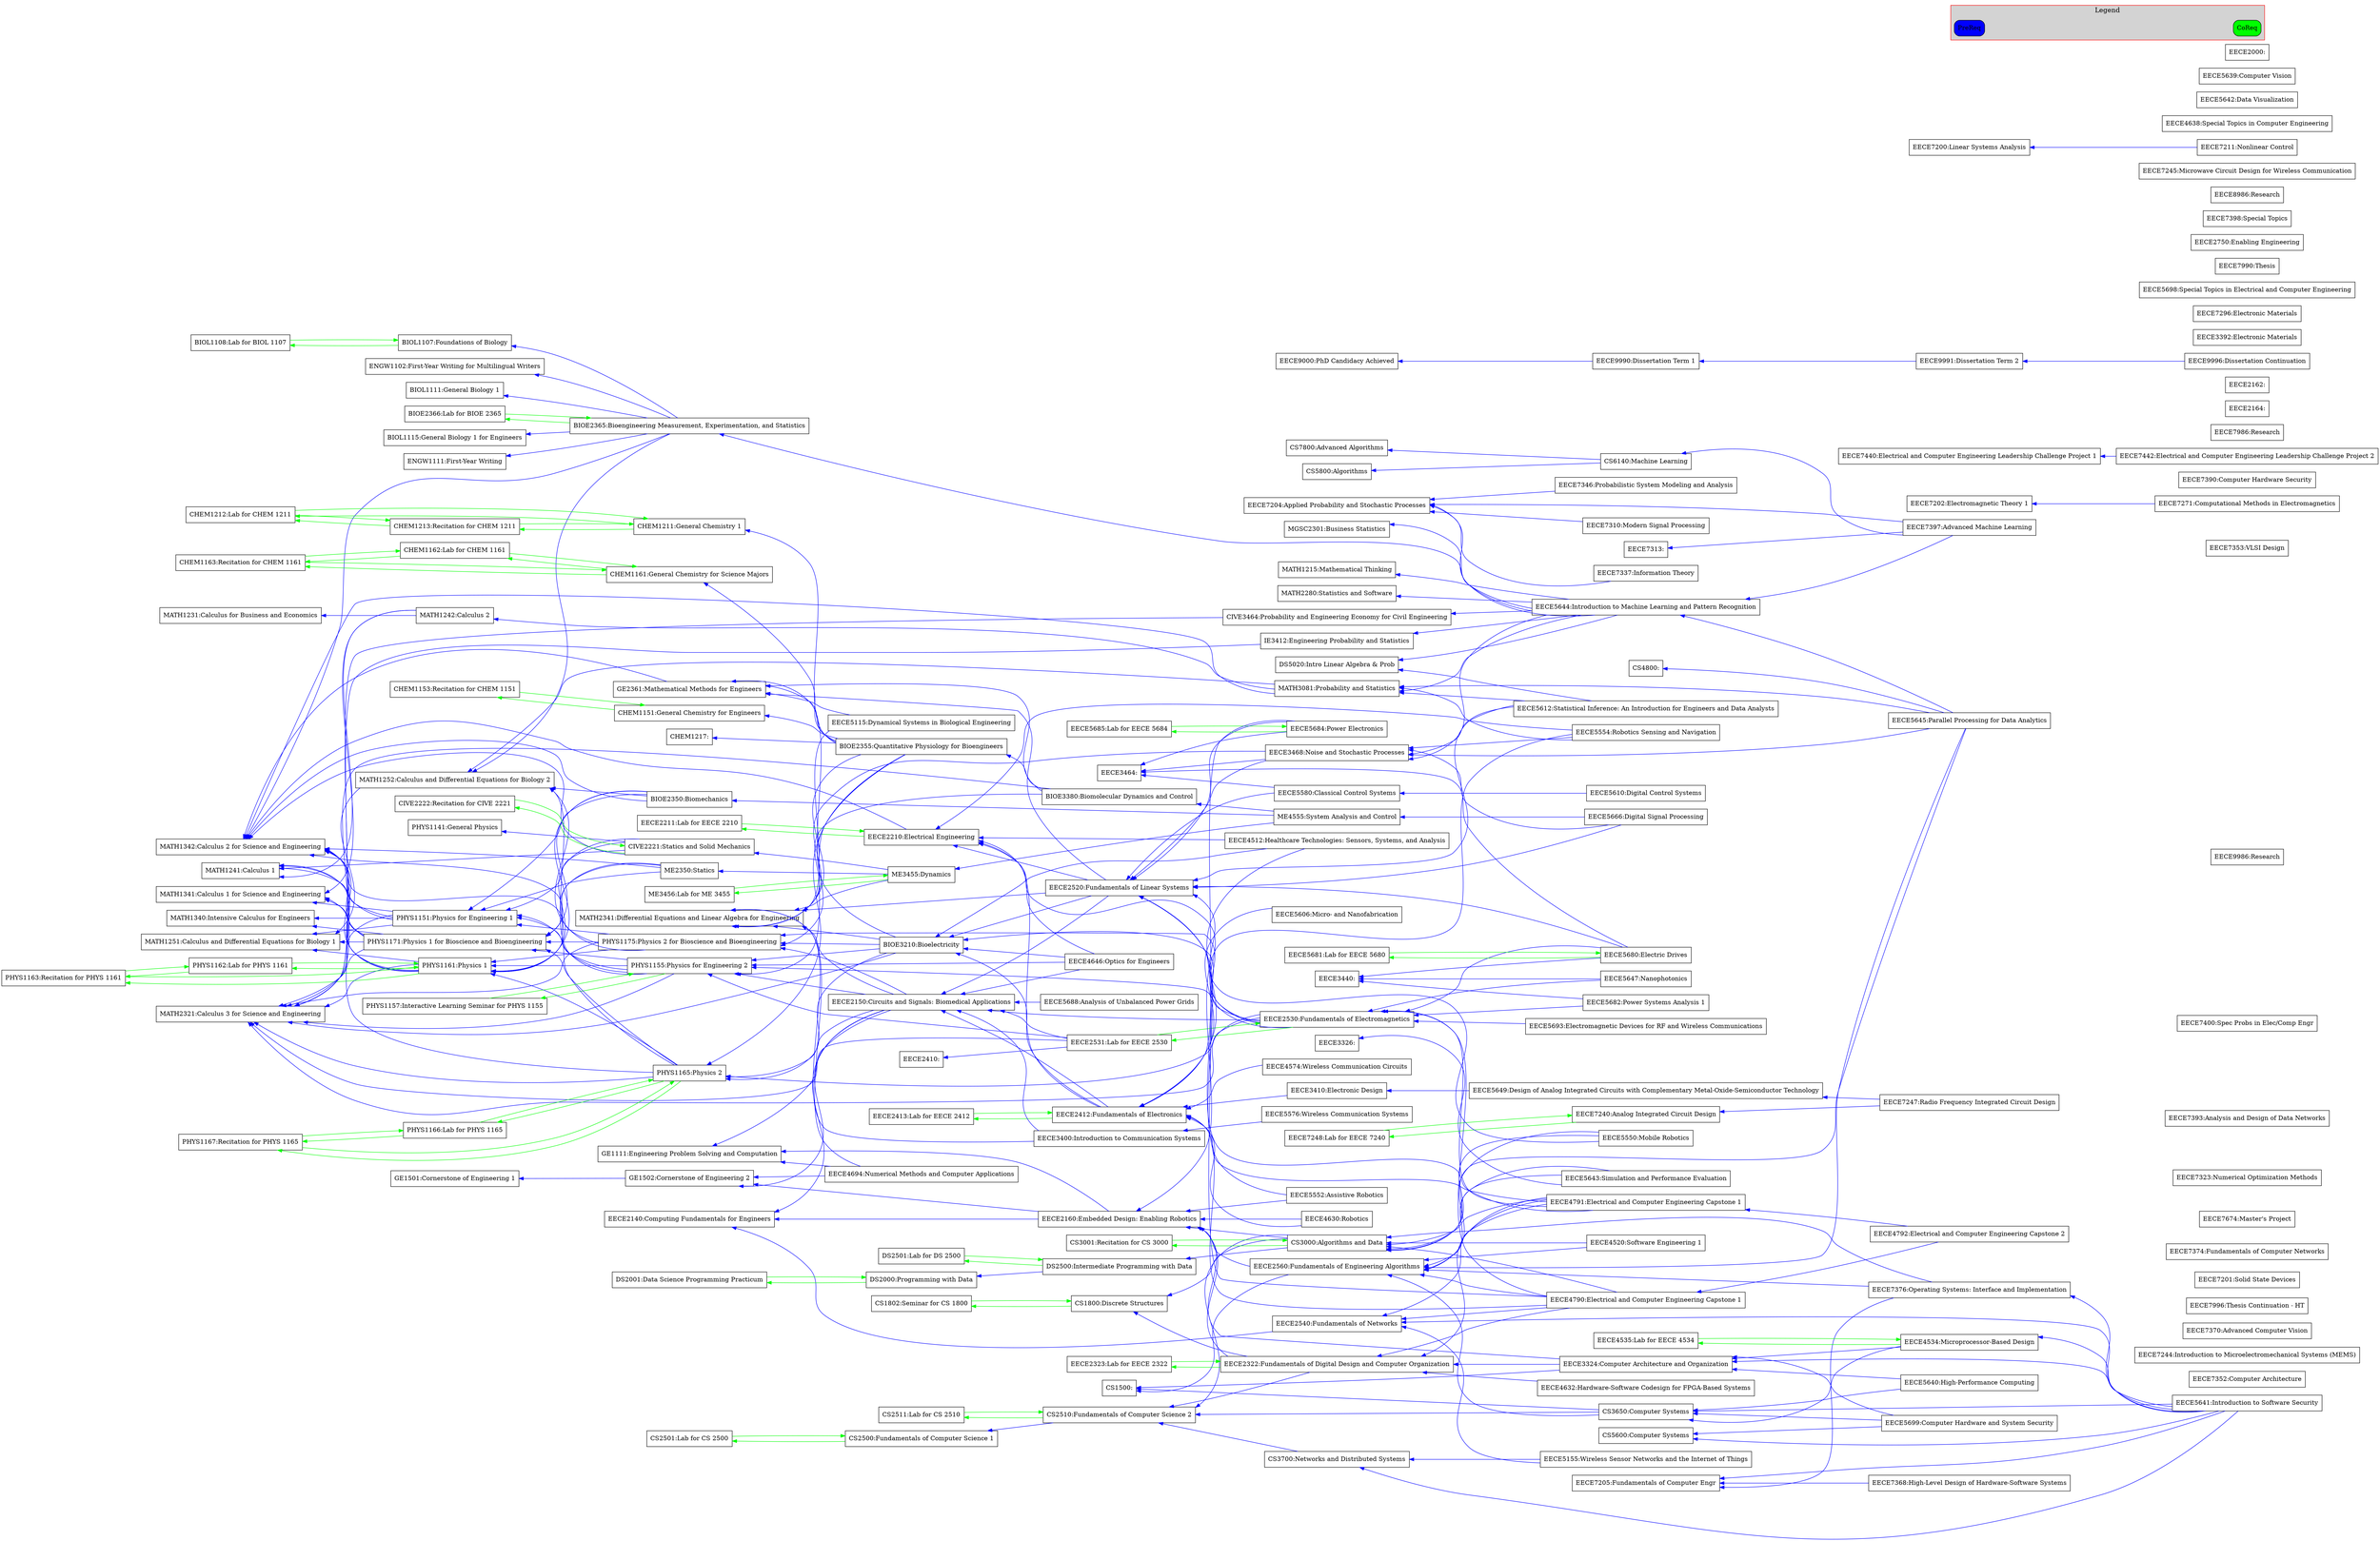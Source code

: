 digraph my_graph {
bgcolor=white;
rankdir=RL;
EECE7337 [shape=box, label="EECE7337:Information Theory"];
EECE7337 -> EECE7204 [color=blue];
EECE5688 [shape=box, label="EECE5688:Analysis of Unbalanced Power Grids"];
EECE5688 -> EECE2150 [color=blue];
EECE7346 [shape=box, label="EECE7346:Probabilistic System Modeling and Analysis"];
EECE7346 -> EECE7204 [color=blue];
EECE5612 [shape=box, label="EECE5612:Statistical Inference: An Introduction for Engineers and Data Analysts"];
EECE5612 -> MATH3081 [color=blue];
EECE5612 -> EECE3468 [color=blue];
EECE5612 -> EECE2520 [color=blue];
EECE5612 -> DS5020 [color=blue];
EECE7352 [shape=box, label="EECE7352:Computer Architecture"];
EECE5680 [shape=box, label="EECE5680:Electric Drives"];
EECE5680 -> EECE2530 [color=blue];
EECE5680 -> EECE3440 [color=blue];
EECE5680 -> EECE3464 [color=blue];
EECE5680 -> EECE2520 [color=blue];
EECE5680 -> EECE5681 [color=green];
EECE7244 [shape=box, label="EECE7244:Introduction to Microelectromechanical Systems (MEMS)"];
EECE7368 [shape=box, label="EECE7368:High-Level Design of Hardware-Software Systems"];
EECE7368 -> EECE7205 [color=blue];
EECE5693 [shape=box, label="EECE5693:Electromagnetic Devices for RF and Wireless Communications"];
EECE5693 -> EECE2530 [color=blue];
EECE7370 [shape=box, label="EECE7370:Advanced Computer Vision"];
EECE4791 [shape=box, label="EECE4791:Electrical and Computer Engineering Capstone 1"];
EECE4791 -> EECE2560 [color=blue];
EECE4791 -> EECE2530 [color=blue];
EECE4791 -> CS3000 [color=blue];
EECE4791 -> EECE2412 [color=blue];
EECE4791 -> EECE2520 [color=blue];
EECE4791 -> EECE2540 [color=blue];
EECE4791 -> EECE2322 [color=blue];
EECE5155 [shape=box, label="EECE5155:Wireless Sensor Networks and the Internet of Things"];
EECE5155 -> CS3700 [color=blue];
EECE5155 -> EECE2540 [color=blue];
EECE7996 [shape=box, label="EECE7996:Thesis Continuation - HT"];
EECE2560 [shape=box, label="EECE2560:Fundamentals of Engineering Algorithms"];
EECE2560 -> CS1500 [color=blue];
EECE2560 -> EECE2160 [color=blue];
EECE7201 [shape=box, label="EECE7201:Solid State Devices"];
EECE7374 [shape=box, label="EECE7374:Fundamentals of Computer Networks"];
EECE5643 [shape=box, label="EECE5643:Simulation and Performance Evaluation"];
EECE5643 -> EECE3326 [color=blue];
EECE5643 -> EECE2560 [color=blue];
EECE5643 -> CS3000 [color=blue];
EECE5647 [shape=box, label="EECE5647:Nanophotonics"];
EECE5647 -> EECE2530 [color=blue];
EECE5647 -> EECE3440 [color=blue];
EECE7674 [shape=box, label="EECE7674:Master's Project"];
EECE7323 [shape=box, label="EECE7323:Numerical Optimization Methods"];
EECE7393 [shape=box, label="EECE7393:Analysis and Design of Data Networks"];
EECE5685 [shape=box, label="EECE5685:Lab for EECE 5684"];
EECE5685 -> EECE5684 [color=green];
EECE7400 [shape=box, label="EECE7400:Spec Probs in Elec/Comp Engr"];
EECE9986 [shape=box, label="EECE9986:Research"];
EECE7310 [shape=box, label="EECE7310:Modern Signal Processing"];
EECE7310 -> EECE7204 [color=blue];
EECE7353 [shape=box, label="EECE7353:VLSI Design"];
EECE3468 [shape=box, label="EECE3468:Noise and Stochastic Processes"];
EECE3468 -> MATH2341 [color=blue];
EECE3468 -> EECE3464 [color=blue];
EECE3468 -> EECE2520 [color=blue];
EECE7271 [shape=box, label="EECE7271:Computational Methods in Electromagnetics"];
EECE7271 -> EECE7202 [color=blue];
CS1500 [shape=box, label="CS1500:"];
EECE2410 [shape=box, label="EECE2410:"];
EECE7390 [shape=box, label="EECE7390:Computer Hardware Security"];
EECE7204 [shape=box, label="EECE7204:Applied Probability and Stochastic Processes"];
EECE7442 [shape=box, label="EECE7442:Electrical and Computer Engineering Leadership Challenge Project 2"];
EECE7442 -> EECE7440 [color=blue];
EECE7986 [shape=box, label="EECE7986:Research"];
EECE2164 [shape=box, label="EECE2164:"];
CS3700 [shape=box, label="CS3700:Networks and Distributed Systems"];
CS3700 -> CS2510 [color=blue];
EECE5610 [shape=box, label="EECE5610:Digital Control Systems"];
EECE5610 -> EECE5580 [color=blue];
EECE2530 [shape=box, label="EECE2530:Fundamentals of Electromagnetics"];
EECE2530 -> PHYS1155 [color=blue];
EECE2530 -> EECE2150 [color=blue];
EECE2530 -> EECE2210 [color=blue];
EECE2530 -> PHYS1165 [color=blue];
EECE2530 -> PHYS1175 [color=blue];
EECE2530 -> BIOE3210 [color=blue];
EECE2530 -> MATH2321 [color=blue];
EECE2530 -> EECE2531 [color=green];
EECE2323 [shape=box, label="EECE2323:Lab for EECE 2322"];
EECE2323 -> EECE2322 [color=green];
EECE7397 [shape=box, label="EECE7397:Advanced Machine Learning"];
EECE7397 -> EECE7204 [color=blue];
EECE7397 -> EECE5644 [color=blue];
EECE7397 -> EECE7313 [color=blue];
EECE7397 -> CS6140 [color=blue];
EECE5699 [shape=box, label="EECE5699:Computer Hardware and System Security"];
EECE5699 -> EECE3324 [color=blue];
EECE5699 -> CS5600 [color=blue];
EECE5699 -> CS3650 [color=blue];
EECE2162 [shape=box, label="EECE2162:"];
EECE9000 [shape=box, label="EECE9000:PhD Candidacy Achieved"];
EECE7440 [shape=box, label="EECE7440:Electrical and Computer Engineering Leadership Challenge Project 1"];
EECE4574 [shape=box, label="EECE4574:Wireless Communication Circuits"];
EECE4574 -> EECE2412 [color=blue];
EECE3392 [shape=box, label="EECE3392:Electronic Materials"];
DS5020 [shape=box, label="DS5020:Intro Linear Algebra & Prob"];
EECE5666 [shape=box, label="EECE5666:Digital Signal Processing"];
EECE5666 -> ME4555 [color=blue];
EECE5666 -> EECE3468 [color=blue];
EECE5666 -> EECE2520 [color=blue];
EECE7296 [shape=box, label="EECE7296:Electronic Materials"];
EECE2160 [shape=box, label="EECE2160:Embedded Design: Enabling Robotics"];
EECE2160 -> EECE2140 [color=blue];
EECE2160 -> GE1111 [color=blue];
EECE2160 -> GE1502 [color=blue];
EECE5698 [shape=box, label="EECE5698:Special Topics in Electrical and Computer Engineering"];
EECE2140 [shape=box, label="EECE2140:Computing Fundamentals for Engineers"];
EECE2211 [shape=box, label="EECE2211:Lab for EECE 2210"];
EECE2211 -> EECE2210 [color=green];
EECE7248 [shape=box, label="EECE7248:Lab for EECE 7240"];
EECE7248 -> EECE7240 [color=green];
EECE4646 [shape=box, label="EECE4646:Optics for Engineers"];
EECE4646 -> EECE2150 [color=blue];
EECE4646 -> PHYS1155 [color=blue];
EECE4646 -> BIOE3210 [color=blue];
EECE4646 -> EECE2210 [color=blue];
EECE7202 [shape=box, label="EECE7202:Electromagnetic Theory 1"];
EECE5645 [shape=box, label="EECE5645:Parallel Processing for Data Analytics"];
EECE5645 -> EECE2560 [color=blue];
EECE5645 -> EECE5644 [color=blue];
EECE5645 -> CS3000 [color=blue];
EECE5645 -> MATH3081 [color=blue];
EECE5645 -> CS4800 [color=blue];
EECE5645 -> EECE3468 [color=blue];
EECE7990 [shape=box, label="EECE7990:Thesis"];
MATH2321 [shape=box, label="MATH2321:Calculus 3 for Science and Engineering"];
EECE5550 [shape=box, label="EECE5550:Mobile Robotics"];
EECE5550 -> EECE2560 [color=blue];
EECE5550 -> EECE2520 [color=blue];
EECE5550 -> CS3000 [color=blue];
EECE4792 [shape=box, label="EECE4792:Electrical and Computer Engineering Capstone 2"];
EECE4792 -> EECE4790 [color=blue];
EECE4792 -> EECE4791 [color=blue];
CS3000 [shape=box, label="CS3000:Algorithms and Data"];
CS3000 -> CS2510 [color=blue];
CS3000 -> CS1800 [color=blue];
CS3000 -> EECE2160 [color=blue];
CS3000 -> DS2500 [color=blue];
CS3000 -> CS3001 [color=green];
EECE4790 [shape=box, label="EECE4790:Electrical and Computer Engineering Capstone 1"];
EECE4790 -> EECE2560 [color=blue];
EECE4790 -> EECE2530 [color=blue];
EECE4790 -> CS3000 [color=blue];
EECE4790 -> EECE2412 [color=blue];
EECE4790 -> EECE2520 [color=blue];
EECE4790 -> EECE2540 [color=blue];
EECE4790 -> EECE2322 [color=blue];
EECE5640 [shape=box, label="EECE5640:High-Performance Computing"];
EECE5640 -> EECE3324 [color=blue];
EECE5640 -> CS3650 [color=blue];
EECE5580 [shape=box, label="EECE5580:Classical Control Systems"];
EECE5580 -> EECE3464 [color=blue];
EECE5580 -> EECE2520 [color=blue];
EECE2750 [shape=box, label="EECE2750:Enabling Engineering"];
EECE2540 [shape=box, label="EECE2540:Fundamentals of Networks"];
EECE2540 -> EECE2140 [color=blue];
EECE7398 [shape=box, label="EECE7398:Special Topics"];
EECE8986 [shape=box, label="EECE8986:Research"];
ME4555 [shape=box, label="ME4555:System Analysis and Control"];
ME4555 -> ME3455 [color=blue];
ME4555 -> BIOE3380 [color=blue];
ME4555 -> BIOE2350 [color=blue];
EECE7247 [shape=box, label="EECE7247:Radio Frequency Integrated Circuit Design"];
EECE7247 -> EECE7240 [color=blue];
EECE7247 -> EECE5649 [color=blue];
EECE7245 [shape=box, label="EECE7245:Microwave Circuit Design for Wireless Communication"];
EECE3464 [shape=box, label="EECE3464:"];
EECE5552 [shape=box, label="EECE5552:Assistive Robotics"];
EECE5552 -> EECE2160 [color=blue];
EECE5552 -> EECE2520 [color=blue];
EECE2322 [shape=box, label="EECE2322:Fundamentals of Digital Design and Computer Organization"];
EECE2322 -> CS2510 [color=blue];
EECE2322 -> CS1800 [color=blue];
EECE2322 -> EECE2160 [color=blue];
EECE2322 -> EECE2323 [color=green];
EECE3400 [shape=box, label="EECE3400:Introduction to Communication Systems"];
EECE3400 -> MATH2341 [color=blue];
EECE3400 -> EECE2150 [color=blue];
EECE7205 [shape=box, label="EECE7205:Fundamentals of Computer Engr"];
PHYS1165 [shape=box, label="PHYS1165:Physics 2"];
PHYS1165 -> PHYS1161 [color=blue];
PHYS1165 -> PHYS1171 [color=blue];
PHYS1165 -> PHYS1151 [color=blue];
PHYS1165 -> MATH1342 [color=blue];
PHYS1165 -> MATH2321 [color=blue];
PHYS1165 -> PHYS1166 [color=green];
PHYS1165 -> PHYS1167 [color=green];
EECE5554 [shape=box, label="EECE5554:Robotics Sensing and Navigation"];
EECE5554 -> MATH3081 [color=blue];
EECE5554 -> EECE3468 [color=blue];
EECE5554 -> EECE2210 [color=blue];
EECE5554 -> EECE2160 [color=blue];
CS4800 [shape=box, label="CS4800:"];
EECE7200 [shape=box, label="EECE7200:Linear Systems Analysis"];
EECE3324 [shape=box, label="EECE3324:Computer Architecture and Organization"];
EECE3324 -> CS1500 [color=blue];
EECE3324 -> EECE2160 [color=blue];
EECE3324 -> EECE2322 [color=blue];
MATH2341 [shape=box, label="MATH2341:Differential Equations and Linear Algebra for Engineering"];
EECE7376 [shape=box, label="EECE7376:Operating Systems: Interface and Implementation"];
EECE7376 -> EECE2560 [color=blue];
EECE7376 -> EECE7205 [color=blue];
EECE7376 -> CS3000 [color=blue];
EECE5681 [shape=box, label="EECE5681:Lab for EECE 5680"];
EECE5681 -> EECE5680 [color=green];
EECE2150 [shape=box, label="EECE2150:Circuits and Signals: Biomedical Applications"];
EECE2150 -> MATH2341 [color=blue];
EECE2150 -> PHYS1155 [color=blue];
EECE2150 -> EECE2140 [color=blue];
EECE2150 -> GE1111 [color=blue];
EECE2150 -> GE1502 [color=blue];
EECE2150 -> PHYS1165 [color=blue];
EECE2150 -> PHYS1175 [color=blue];
EECE5682 [shape=box, label="EECE5682:Power Systems Analysis 1"];
EECE5682 -> EECE2530 [color=blue];
EECE5682 -> EECE3440 [color=blue];
EECE4534 [shape=box, label="EECE4534:Microprocessor-Based Design"];
EECE4534 -> EECE3324 [color=blue];
EECE4534 -> CS3650 [color=blue];
EECE4534 -> EECE4535 [color=green];
CS3650 [shape=box, label="CS3650:Computer Systems"];
CS3650 -> CS1500 [color=blue];
CS3650 -> EECE2560 [color=blue];
CS3650 -> CS2510 [color=blue];
ME3455 [shape=box, label="ME3455:Dynamics"];
ME3455 -> MATH2341 [color=blue];
ME3455 -> CIVE2221 [color=blue];
ME3455 -> ME2350 [color=blue];
ME3455 -> ME3456 [color=green];
EECE5576 [shape=box, label="EECE5576:Wireless Communication Systems"];
EECE5576 -> EECE3400 [color=blue];
EECE5115 [shape=box, label="EECE5115:Dynamical Systems in Biological Engineering"];
EECE5115 -> GE2361 [color=blue];
EECE5115 -> MATH2341 [color=blue];
EECE7313 [shape=box, label="EECE7313:"];
EECE9991 [shape=box, label="EECE9991:Dissertation Term 2"];
EECE9991 -> EECE9990 [color=blue];
EECE4694 [shape=box, label="EECE4694:Numerical Methods and Computer Applications"];
EECE4694 -> MATH2341 [color=blue];
EECE4694 -> GE1502 [color=blue];
EECE4694 -> GE1111 [color=blue];
EECE4535 [shape=box, label="EECE4535:Lab for EECE 4534"];
EECE4535 -> EECE4534 [color=green];
EECE2531 [shape=box, label="EECE2531:Lab for EECE 2530"];
EECE2531 -> EECE2410 [color=blue];
EECE2531 -> EECE2150 [color=blue];
EECE2531 -> PHYS1155 [color=blue];
EECE2531 -> MATH2321 [color=blue];
EECE2531 -> EECE2530 [color=green];
EECE3410 [shape=box, label="EECE3410:Electronic Design"];
EECE3410 -> EECE2412 [color=blue];
EECE5641 [shape=box, label="EECE5641:Introduction to Software Security"];
EECE5641 -> EECE3324 [color=blue];
EECE5641 -> EECE7376 [color=blue];
EECE5641 -> CS3700 [color=blue];
EECE5641 -> EECE7205 [color=blue];
EECE5641 -> EECE4534 [color=blue];
EECE5641 -> CS3650 [color=blue];
EECE5641 -> CS5600 [color=blue];
EECE5641 -> EECE2540 [color=blue];
EECE4638 [shape=box, label="EECE4638:Special Topics in Computer Engineering"];
EECE4630 [shape=box, label="EECE4630:Robotics"];
EECE4630 -> EECE2412 [color=blue];
EECE4630 -> EECE2160 [color=blue];
EECE5606 [shape=box, label="EECE5606:Micro- and Nanofabrication"];
EECE5606 -> EECE2412 [color=blue];
DS2500 [shape=box, label="DS2500:Intermediate Programming with Data"];
DS2500 -> DS2000 [color=blue];
DS2500 -> DS2501 [color=green];
EECE9996 [shape=box, label="EECE9996:Dissertation Continuation"];
EECE9996 -> EECE9991 [color=blue];
EECE5642 [shape=box, label="EECE5642:Data Visualization"];
EECE5639 [shape=box, label="EECE5639:Computer Vision"];
EECE7211 [shape=box, label="EECE7211:Nonlinear Control"];
EECE7211 -> EECE7200 [color=blue];
EECE3326 [shape=box, label="EECE3326:"];
EECE2210 [shape=box, label="EECE2210:Electrical Engineering"];
EECE2210 -> MATH1342 [color=blue];
EECE2210 -> EECE2211 [color=green];
EECE7240 [shape=box, label="EECE7240:Analog Integrated Circuit Design"];
EECE7240 -> EECE7248 [color=green];
CS6140 [shape=box, label="CS6140:Machine Learning"];
CS6140 -> CS7800 [color=blue];
CS6140 -> CS5800 [color=blue];
CS5800 [shape=box, label="CS5800:Algorithms"];
EECE2413 [shape=box, label="EECE2413:Lab for EECE 2412"];
EECE2413 -> EECE2412 [color=green];
MATH3081 [shape=box, label="MATH3081:Probability and Statistics"];
MATH3081 -> MATH1252 [color=blue];
MATH3081 -> MATH1342 [color=blue];
MATH3081 -> MATH1242 [color=blue];
PHYS1175 [shape=box, label="PHYS1175:Physics 2 for Bioscience and Bioengineering"];
PHYS1175 -> PHYS1161 [color=blue];
PHYS1175 -> PHYS1171 [color=blue];
PHYS1175 -> MATH1252 [color=blue];
PHYS1175 -> PHYS1151 [color=blue];
PHYS1175 -> MATH1342 [color=blue];
PHYS1175 -> MATH2321 [color=blue];
BIOE3210 [shape=box, label="BIOE3210:Bioelectricity"];
BIOE3210 -> MATH2341 [color=blue];
BIOE3210 -> PHYS1155 [color=blue];
BIOE3210 -> PHYS1165 [color=blue];
BIOE3210 -> GE2361 [color=blue];
BIOE3210 -> PHYS1175 [color=blue];
BIOE3210 -> MATH2321 [color=blue];
EECE4520 [shape=box, label="EECE4520:Software Engineering 1"];
EECE4520 -> EECE2560 [color=blue];
EECE4520 -> CS3000 [color=blue];
EECE2412 [shape=box, label="EECE2412:Fundamentals of Electronics"];
EECE2412 -> EECE2150 [color=blue];
EECE2412 -> EECE2210 [color=blue];
EECE2412 -> BIOE3210 [color=blue];
EECE2412 -> EECE2413 [color=green];
EECE2520 [shape=box, label="EECE2520:Fundamentals of Linear Systems"];
EECE2520 -> MATH2341 [color=blue];
EECE2520 -> EECE2150 [color=blue];
EECE2520 -> EECE2210 [color=blue];
EECE2520 -> GE2361 [color=blue];
EECE2520 -> BIOE3210 [color=blue];
EECE5649 [shape=box, label="EECE5649:Design of Analog Integrated Circuits with Complementary Metal-Oxide-Semiconductor Technology"];
EECE5649 -> EECE3410 [color=blue];
CS5600 [shape=box, label="CS5600:Computer Systems"];
EECE2000 [shape=box, label="EECE2000:"];
EECE3440 [shape=box, label="EECE3440:"];
GE1502 [shape=box, label="GE1502:Cornerstone of Engineering 2"];
GE1502 -> GE1501 [color=blue];
EECE4512 [shape=box, label="EECE4512:Healthcare Technologies: Sensors, Systems, and Analysis"];
EECE4512 -> EECE2210 [color=blue];
EECE4512 -> EECE2412 [color=blue];
EECE4512 -> BIOE3210 [color=blue];
EECE4632 [shape=box, label="EECE4632:Hardware-Software Codesign for FPGA-Based Systems"];
EECE4632 -> EECE2322 [color=blue];
EECE9990 [shape=box, label="EECE9990:Dissertation Term 1"];
EECE9990 -> EECE9000 [color=blue];
EECE5644 [shape=box, label="EECE5644:Introduction to Machine Learning and Pattern Recognition"];
EECE5644 -> MGSC2301 [color=blue];
EECE5644 -> MATH1215 [color=blue];
EECE5644 -> CIVE3464 [color=blue];
EECE5644 -> DS5020 [color=blue];
EECE5644 -> MATH3081 [color=blue];
EECE5644 -> IE3412 [color=blue];
EECE5644 -> MATH2280 [color=blue];
EECE5644 -> EECE7204 [color=blue];
EECE5644 -> EECE3468 [color=blue];
EECE5644 -> BIOE2365 [color=blue];
EECE5684 [shape=box, label="EECE5684:Power Electronics"];
EECE5684 -> EECE2412 [color=blue];
EECE5684 -> EECE3464 [color=blue];
EECE5684 -> EECE2520 [color=blue];
EECE5684 -> EECE5685 [color=green];
ME3456 [shape=box, label="ME3456:Lab for ME 3455"];
ME3456 -> ME3455 [color=green];
PHYS1155 [shape=box, label="PHYS1155:Physics for Engineering 2"];
PHYS1155 -> PHYS1161 [color=blue];
PHYS1155 -> PHYS1171 [color=blue];
PHYS1155 -> MATH1252 [color=blue];
PHYS1155 -> PHYS1151 [color=blue];
PHYS1155 -> MATH1342 [color=blue];
PHYS1155 -> MATH2321 [color=blue];
PHYS1155 -> PHYS1157 [color=green];
PHYS1161 [shape=box, label="PHYS1161:Physics 1"];
PHYS1161 -> MATH1251 [color=blue];
PHYS1161 -> MATH1342 [color=blue];
PHYS1161 -> MATH1341 [color=blue];
PHYS1161 -> MATH1241 [color=blue];
PHYS1161 -> MATH2321 [color=blue];
PHYS1161 -> PHYS1162 [color=green];
PHYS1161 -> PHYS1163 [color=green];
MATH1242 [shape=box, label="MATH1242:Calculus 2"];
MATH1242 -> MATH1231 [color=blue];
MATH1242 -> MATH1241 [color=blue];
MATH1242 -> MATH1341 [color=blue];
MATH1252 [shape=box, label="MATH1252:Calculus and Differential Equations for Biology 2"];
MATH1252 -> MATH1251 [color=blue];
GE1501 [shape=box, label="GE1501:Cornerstone of Engineering 1"];
MATH1342 [shape=box, label="MATH1342:Calculus 2 for Science and Engineering"];
CS3001 [shape=box, label="CS3001:Recitation for CS 3000"];
CS3001 -> CS3000 [color=green];
MATH1215 [shape=box, label="MATH1215:Mathematical Thinking"];
PHYS1151 [shape=box, label="PHYS1151:Physics for Engineering 1"];
PHYS1151 -> MATH2321 [color=blue];
PHYS1151 -> MATH1251 [color=blue];
PHYS1151 -> MATH1342 [color=blue];
PHYS1151 -> MATH1341 [color=blue];
PHYS1151 -> MATH1241 [color=blue];
PHYS1151 -> MATH1340 [color=blue];
PHYS1163 [shape=box, label="PHYS1163:Recitation for PHYS 1161"];
PHYS1163 -> PHYS1162 [color=green];
PHYS1163 -> PHYS1161 [color=green];
DS2000 [shape=box, label="DS2000:Programming with Data"];
DS2000 -> DS2001 [color=green];
BIOE2350 [shape=box, label="BIOE2350:Biomechanics"];
BIOE2350 -> PHYS1161 [color=blue];
BIOE2350 -> PHYS1171 [color=blue];
BIOE2350 -> MATH1252 [color=blue];
BIOE2350 -> PHYS1151 [color=blue];
BIOE2350 -> MATH1342 [color=blue];
CIVE2221 [shape=box, label="CIVE2221:Statics and Solid Mechanics"];
CIVE2221 -> PHYS1161 [color=blue];
CIVE2221 -> PHYS1151 [color=blue];
CIVE2221 -> MATH1342 [color=blue];
CIVE2221 -> MATH1241 [color=blue];
CIVE2221 -> PHYS1141 [color=blue];
CIVE2221 -> CIVE2222 [color=green];
MATH1231 [shape=box, label="MATH1231:Calculus for Business and Economics"];
CS2510 [shape=box, label="CS2510:Fundamentals of Computer Science 2"];
CS2510 -> CS2500 [color=blue];
CS2510 -> CS2511 [color=green];
PHYS1157 [shape=box, label="PHYS1157:Interactive Learning Seminar for PHYS 1155"];
PHYS1157 -> PHYS1155 [color=green];
MATH1241 [shape=box, label="MATH1241:Calculus 1"];
CS2511 [shape=box, label="CS2511:Lab for CS 2510"];
CS2511 -> CS2510 [color=green];
MGSC2301 [shape=box, label="MGSC2301:Business Statistics"];
PHYS1162 [shape=box, label="PHYS1162:Lab for PHYS 1161"];
PHYS1162 -> PHYS1161 [color=green];
PHYS1162 -> PHYS1163 [color=green];
GE1111 [shape=box, label="GE1111:Engineering Problem Solving and Computation"];
CS2500 [shape=box, label="CS2500:Fundamentals of Computer Science 1"];
CS2500 -> CS2501 [color=green];
CIVE3464 [shape=box, label="CIVE3464:Probability and Engineering Economy for Civil Engineering"];
CIVE3464 -> MATH2321 [color=blue];
GE2361 [shape=box, label="GE2361:Mathematical Methods for Engineers"];
GE2361 -> MATH1342 [color=blue];
CS7800 [shape=box, label="CS7800:Advanced Algorithms"];
CS1800 [shape=box, label="CS1800:Discrete Structures"];
CS1800 -> CS1802 [color=green];
DS2501 [shape=box, label="DS2501:Lab for DS 2500"];
DS2501 -> DS2500 [color=green];
PHYS1167 [shape=box, label="PHYS1167:Recitation for PHYS 1165"];
PHYS1167 -> PHYS1166 [color=green];
PHYS1167 -> PHYS1165 [color=green];
PHYS1166 [shape=box, label="PHYS1166:Lab for PHYS 1165"];
PHYS1166 -> PHYS1167 [color=green];
PHYS1166 -> PHYS1165 [color=green];
PHYS1171 [shape=box, label="PHYS1171:Physics 1 for Bioscience and Bioengineering"];
PHYS1171 -> MATH2321 [color=blue];
PHYS1171 -> MATH1251 [color=blue];
PHYS1171 -> MATH1342 [color=blue];
PHYS1171 -> MATH1341 [color=blue];
PHYS1171 -> MATH1241 [color=blue];
PHYS1171 -> MATH1340 [color=blue];
MATH1251 [shape=box, label="MATH1251:Calculus and Differential Equations for Biology 1"];
BIOE3380 [shape=box, label="BIOE3380:Biomolecular Dynamics and Control"];
BIOE3380 -> GE2361 [color=blue];
BIOE3380 -> BIOE2355 [color=blue];
BIOE3380 -> MATH2321 [color=blue];
BIOE3380 -> MATH2341 [color=blue];
CIVE2222 [shape=box, label="CIVE2222:Recitation for CIVE 2221"];
CIVE2222 -> CIVE2221 [color=green];
BIOE2365 [shape=box, label="BIOE2365:Bioengineering Measurement, Experimentation, and Statistics"];
BIOE2365 -> ENGW1102 [color=blue];
BIOE2365 -> BIOL1111 [color=blue];
BIOE2365 -> MATH1252 [color=blue];
BIOE2365 -> BIOL1107 [color=blue];
BIOE2365 -> BIOL1115 [color=blue];
BIOE2365 -> ENGW1111 [color=blue];
BIOE2365 -> MATH1342 [color=blue];
BIOE2365 -> BIOE2366 [color=green];
ME2350 [shape=box, label="ME2350:Statics"];
ME2350 -> PHYS1151 [color=blue];
ME2350 -> PHYS1161 [color=blue];
ME2350 -> PHYS1171 [color=blue];
ME2350 -> MATH1342 [color=blue];
MATH2280 [shape=box, label="MATH2280:Statistics and Software"];
BIOE2355 [shape=box, label="BIOE2355:Quantitative Physiology for Bioengineers"];
BIOE2355 -> MATH2341 [color=blue];
BIOE2355 -> PHYS1155 [color=blue];
BIOE2355 -> CHEM1211 [color=blue];
BIOE2355 -> PHYS1165 [color=blue];
BIOE2355 -> CHEM1217 [color=blue];
BIOE2355 -> GE2361 [color=blue];
BIOE2355 -> PHYS1175 [color=blue];
BIOE2355 -> CHEM1151 [color=blue];
BIOE2355 -> CHEM1161 [color=blue];
DS2001 [shape=box, label="DS2001:Data Science Programming Practicum"];
DS2001 -> DS2000 [color=green];
PHYS1141 [shape=box, label="PHYS1141:General Physics"];
IE3412 [shape=box, label="IE3412:Engineering Probability and Statistics"];
IE3412 -> MATH2321 [color=blue];
MATH1341 [shape=box, label="MATH1341:Calculus 1 for Science and Engineering"];
MATH1340 [shape=box, label="MATH1340:Intensive Calculus for Engineers"];
CHEM1211 [shape=box, label="CHEM1211:General Chemistry 1"];
CHEM1211 -> CHEM1213 [color=green];
CHEM1211 -> CHEM1212 [color=green];
BIOL1111 [shape=box, label="BIOL1111:General Biology 1"];
BIOL1107 [shape=box, label="BIOL1107:Foundations of Biology"];
BIOL1107 -> BIOL1108 [color=green];
CHEM1217 [shape=box, label="CHEM1217:"];
CS1802 [shape=box, label="CS1802:Seminar for CS 1800"];
CS1802 -> CS1800 [color=green];
CS2501 [shape=box, label="CS2501:Lab for CS 2500"];
CS2501 -> CS2500 [color=green];
ENGW1102 [shape=box, label="ENGW1102:First-Year Writing for Multilingual Writers"];
BIOL1115 [shape=box, label="BIOL1115:General Biology 1 for Engineers"];
ENGW1111 [shape=box, label="ENGW1111:First-Year Writing"];
CHEM1212 [shape=box, label="CHEM1212:Lab for CHEM 1211"];
CHEM1212 -> CHEM1213 [color=green];
CHEM1212 -> CHEM1211 [color=green];
CHEM1213 [shape=box, label="CHEM1213:Recitation for CHEM 1211"];
CHEM1213 -> CHEM1211 [color=green];
CHEM1213 -> CHEM1212 [color=green];
BIOE2366 [shape=box, label="BIOE2366:Lab for BIOE 2365"];
BIOE2366 -> BIOE2365 [color=green];
CHEM1151 [shape=box, label="CHEM1151:General Chemistry for Engineers"];
CHEM1151 -> CHEM1153 [color=green];
CHEM1161 [shape=box, label="CHEM1161:General Chemistry for Science Majors"];
CHEM1161 -> CHEM1162 [color=green];
CHEM1161 -> CHEM1163 [color=green];
BIOL1108 [shape=box, label="BIOL1108:Lab for BIOL 1107"];
BIOL1108 -> BIOL1107 [color=green];
CHEM1153 [shape=box, label="CHEM1153:Recitation for CHEM 1151"];
CHEM1153 -> CHEM1151 [color=green];
CHEM1162 [shape=box, label="CHEM1162:Lab for CHEM 1161"];
CHEM1162 -> CHEM1163 [color=green];
CHEM1162 -> CHEM1161 [color=green];
CHEM1163 [shape=box, label="CHEM1163:Recitation for CHEM 1161"];
CHEM1163 -> CHEM1162 [color=green];
CHEM1163 -> CHEM1161 [color=green];
subgraph cluster_legend {
label=Legend;
fontsize=15;
color=red;
style=filled;
fillcolor=lightgrey;
rankdir=TB;
CoReq [style=filled, fillcolor=green, shape=Mrecord, rank=same];
PreReq [style=filled, fillcolor=blue, shape=Mrecord, rank=same];
}

CoReq -> PreReq [style=invis];
}
